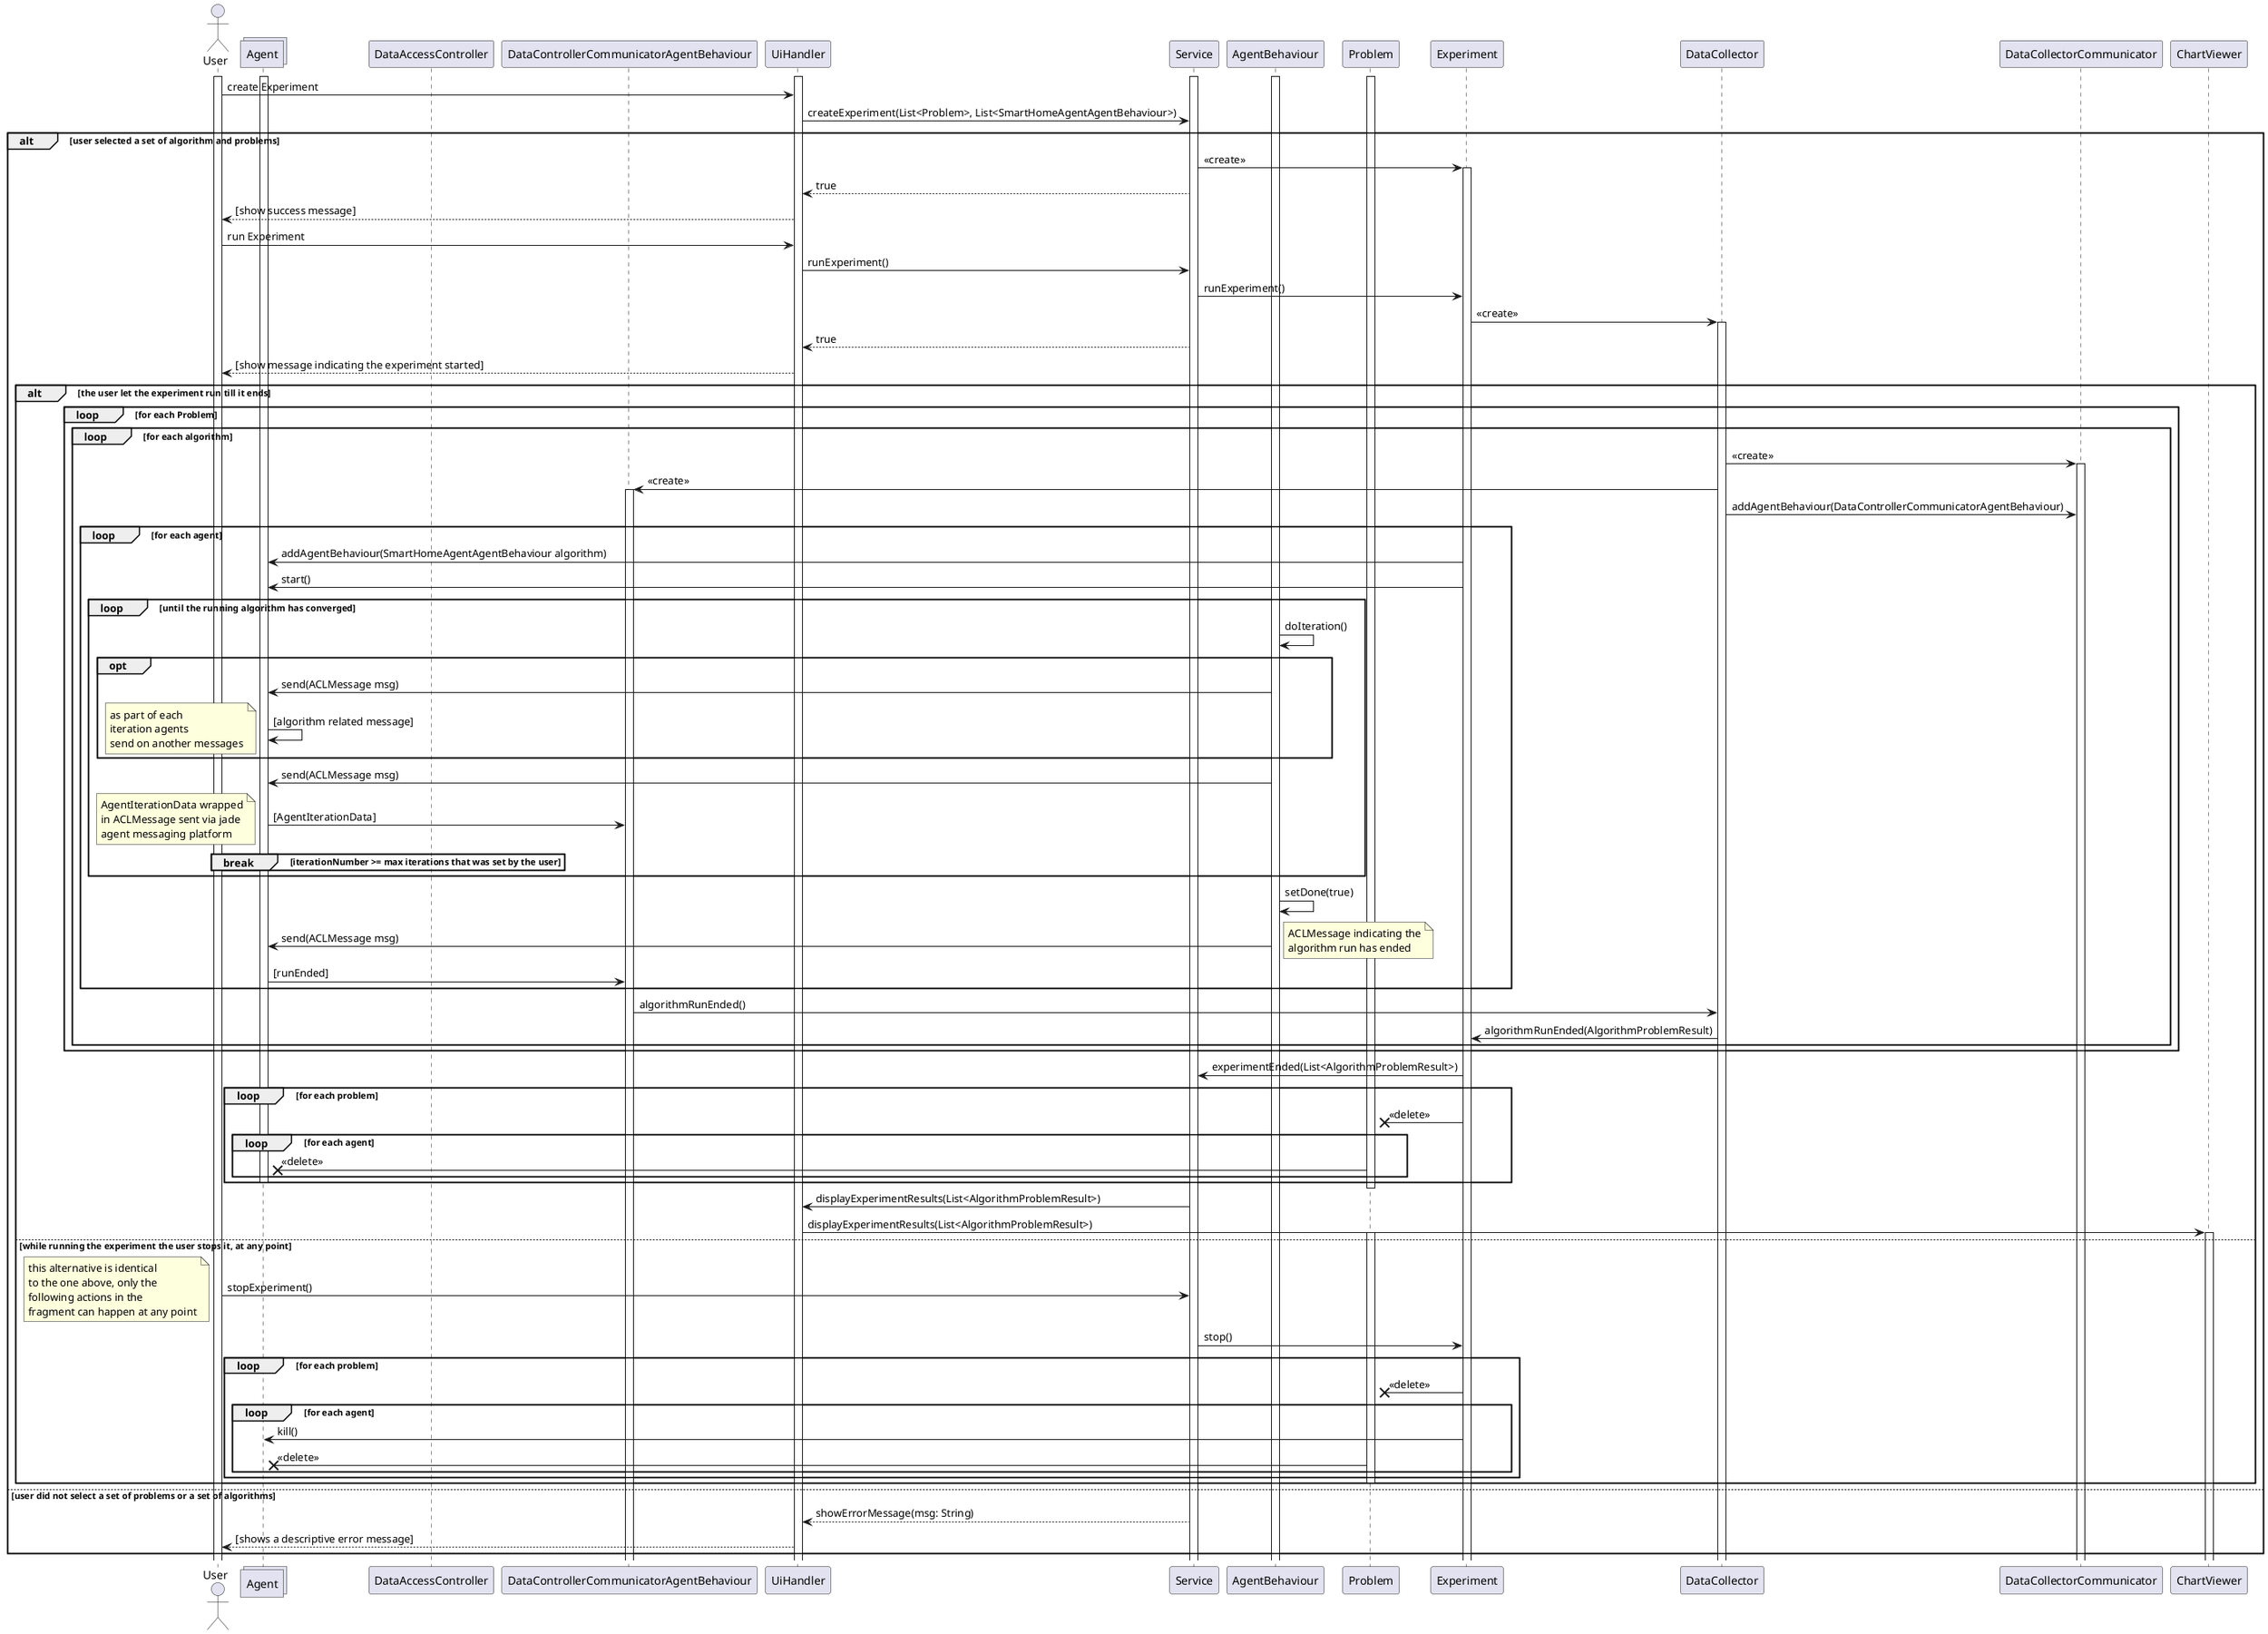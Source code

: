@startuml
actor User as u
collections Agent
participant DataAccessController as DAC
participant DataControllerCommunicatorAgentBehaviour as DCCB

activate u
activate UiHandler
activate Service
activate Agent
activate AgentBehaviour
activate Problem

u -> UiHandler : create Experiment
UiHandler -> Service : createExperiment(List<Problem>, List<SmartHomeAgentAgentBehaviour>)

alt user selected a set of algorithm and problems

    Service -> Experiment : <<create>>
    activate Experiment
    Service --> UiHandler : true
    UiHandler --> u : [show success message]
    u -> UiHandler : run Experiment
    UiHandler -> Service : runExperiment()
    Service -> Experiment : runExperiment()
    Experiment -> DataCollector : <<create>>
    activate DataCollector

    Service --> UiHandler : true
    UiHandler --> u : [show message indicating the experiment started]

    alt the user let the experiment run till it ends
        loop for each Problem
            loop for each algorithm

                '/////////create the collection mechanism
                DataCollector -> DataCollectorCommunicator : <<create>>
                activate DataCollectorCommunicator
                DataCollector -> DCCB : <<create>>
                activate DCCB
                DataCollector -> DataCollectorCommunicator : addAgentBehaviour(DataControllerCommunicatorAgentBehaviour)

                '/////////run agents
                loop for each agent
                    Experiment -> Agent : addAgentBehaviour(SmartHomeAgentAgentBehaviour algorithm)
                    Experiment -> Agent : start()

                    loop until the running algorithm has converged
                        AgentBehaviour -> AgentBehaviour : doIteration()
                        opt
                            AgentBehaviour -> Agent : send(ACLMessage msg)
                            Agent -> Agent : [algorithm related message]
                            note left
                                as part of each
                                iteration agents
                                send on another messages
                            end note
                        end
                        AgentBehaviour -> Agent : send(ACLMessage msg)
                        Agent -> DCCB : [AgentIterationData]
                        note left
                            AgentIterationData wrapped
                            in ACLMessage sent via jade
                            agent messaging platform
                        end note

                        break iterationNumber >= max iterations that was set by the user
                        end
                    end
                    AgentBehaviour -> AgentBehaviour : setDone(true)
                    AgentBehaviour -> Agent : send(ACLMessage msg)
                    note right
                        ACLMessage indicating the
                        algorithm run has ended
                    end note
                    Agent -> DCCB : [runEnded]
                end

                DCCB -> DataCollector : algorithmRunEnded()
                DataCollector -> Experiment : algorithmRunEnded(AlgorithmProblemResult)
            end
        end

        Experiment -> Service : experimentEnded(List<AlgorithmProblemResult>)
        loop for each problem
            Experiment ->x Problem : <<delete>>
            loop for each agent
                Problem ->x Agent : <<delete>>
            end
            deactivate Agent
        end
        deactivate Problem

        Service -> UiHandler : displayExperimentResults(List<AlgorithmProblemResult>)
        UiHandler -> ChartViewer : displayExperimentResults(List<AlgorithmProblemResult>)
        activate ChartViewer

    else while running the experiment the user stops it, at any point

        activate Problem
        u -> Service : stopExperiment()
        note left
            this alternative is identical
            to the one above, only the
            following actions in the
            fragment can happen at any point
        end note
        Service -> Experiment : stop()

        loop for each problem
            Experiment ->x Problem : <<delete>>
            loop for each agent
                Experiment -> Agent : kill()
                Problem ->x Agent : <<delete>>
            end
            deactivate Agent
        end
        deactivate Problem
    end

else user did not select a set of problems or a set of algorithms

    Service --> UiHandler : showErrorMessage(msg: String)
    UiHandler --> u : [shows a descriptive error message]

end
@enduml